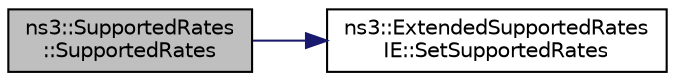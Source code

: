 digraph "ns3::SupportedRates::SupportedRates"
{
 // LATEX_PDF_SIZE
  edge [fontname="Helvetica",fontsize="10",labelfontname="Helvetica",labelfontsize="10"];
  node [fontname="Helvetica",fontsize="10",shape=record];
  rankdir="LR";
  Node1 [label="ns3::SupportedRates\l::SupportedRates",height=0.2,width=0.4,color="black", fillcolor="grey75", style="filled", fontcolor="black",tooltip="type conversion operator"];
  Node1 -> Node2 [color="midnightblue",fontsize="10",style="solid",fontname="Helvetica"];
  Node2 [label="ns3::ExtendedSupportedRates\lIE::SetSupportedRates",height=0.2,width=0.4,color="black", fillcolor="white", style="filled",URL="$classns3_1_1_extended_supported_rates_i_e.html#a6d8c66b3b437f590146ad0faed4a284c",tooltip="Set supported rates."];
}
